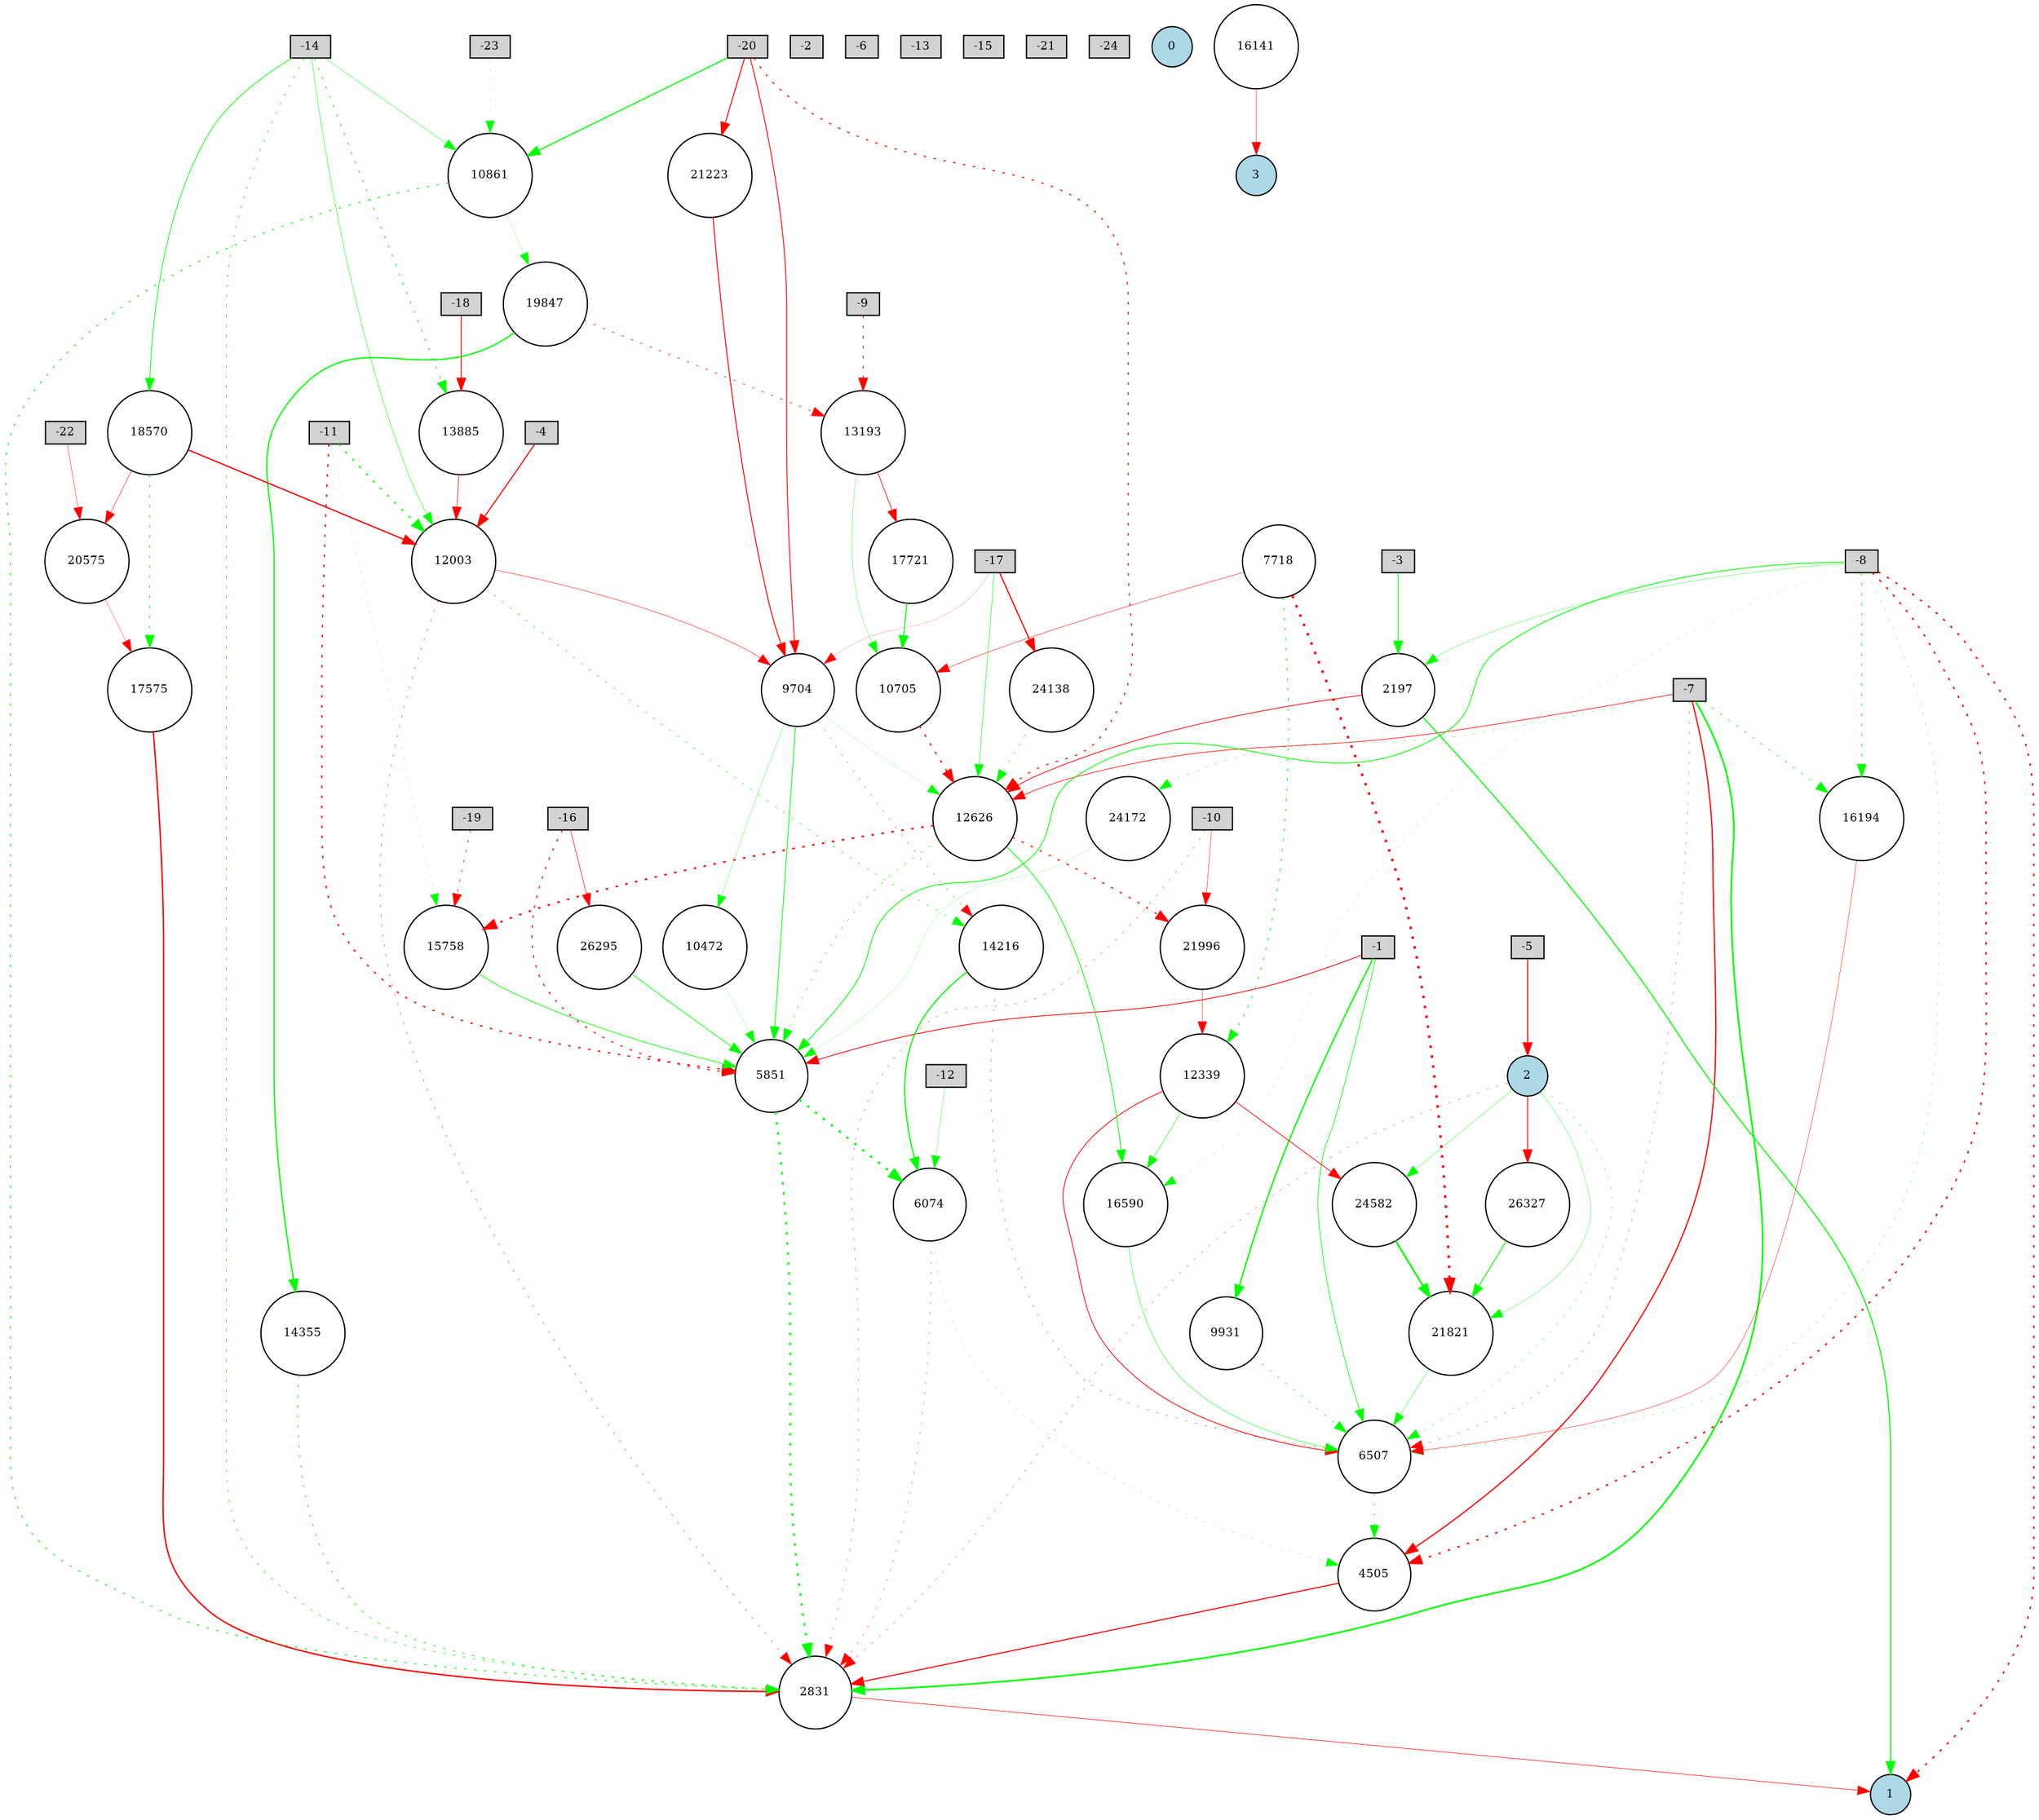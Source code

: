 digraph {
	node [fontsize=9 height=0.2 shape=circle width=0.2]
	-1 [fillcolor=lightgray shape=box style=filled]
	-2 [fillcolor=lightgray shape=box style=filled]
	-3 [fillcolor=lightgray shape=box style=filled]
	-4 [fillcolor=lightgray shape=box style=filled]
	-5 [fillcolor=lightgray shape=box style=filled]
	-6 [fillcolor=lightgray shape=box style=filled]
	-7 [fillcolor=lightgray shape=box style=filled]
	-8 [fillcolor=lightgray shape=box style=filled]
	-9 [fillcolor=lightgray shape=box style=filled]
	-10 [fillcolor=lightgray shape=box style=filled]
	-11 [fillcolor=lightgray shape=box style=filled]
	-12 [fillcolor=lightgray shape=box style=filled]
	-13 [fillcolor=lightgray shape=box style=filled]
	-14 [fillcolor=lightgray shape=box style=filled]
	-15 [fillcolor=lightgray shape=box style=filled]
	-16 [fillcolor=lightgray shape=box style=filled]
	-17 [fillcolor=lightgray shape=box style=filled]
	-18 [fillcolor=lightgray shape=box style=filled]
	-19 [fillcolor=lightgray shape=box style=filled]
	-20 [fillcolor=lightgray shape=box style=filled]
	-21 [fillcolor=lightgray shape=box style=filled]
	-22 [fillcolor=lightgray shape=box style=filled]
	-23 [fillcolor=lightgray shape=box style=filled]
	-24 [fillcolor=lightgray shape=box style=filled]
	0 [fillcolor=lightblue style=filled]
	1 [fillcolor=lightblue style=filled]
	2 [fillcolor=lightblue style=filled]
	3 [fillcolor=lightblue style=filled]
	24582 [fillcolor=white style=filled]
	19847 [fillcolor=white style=filled]
	14216 [fillcolor=white style=filled]
	13193 [fillcolor=white style=filled]
	18570 [fillcolor=white style=filled]
	16141 [fillcolor=white style=filled]
	15758 [fillcolor=white style=filled]
	2831 [fillcolor=white style=filled]
	14355 [fillcolor=white style=filled]
	2197 [fillcolor=white style=filled]
	4505 [fillcolor=white style=filled]
	7718 [fillcolor=white style=filled]
	17575 [fillcolor=white style=filled]
	12339 [fillcolor=white style=filled]
	26295 [fillcolor=white style=filled]
	17721 [fillcolor=white style=filled]
	6074 [fillcolor=white style=filled]
	13885 [fillcolor=white style=filled]
	21821 [fillcolor=white style=filled]
	16194 [fillcolor=white style=filled]
	24138 [fillcolor=white style=filled]
	9931 [fillcolor=white style=filled]
	16590 [fillcolor=white style=filled]
	10705 [fillcolor=white style=filled]
	12626 [fillcolor=white style=filled]
	26327 [fillcolor=white style=filled]
	5851 [fillcolor=white style=filled]
	20575 [fillcolor=white style=filled]
	12003 [fillcolor=white style=filled]
	21223 [fillcolor=white style=filled]
	9704 [fillcolor=white style=filled]
	10472 [fillcolor=white style=filled]
	6507 [fillcolor=white style=filled]
	21996 [fillcolor=white style=filled]
	24172 [fillcolor=white style=filled]
	10861 [fillcolor=white style=filled]
	-7 -> 6507 [color=red penwidth=0.22193890896353063 style=dotted]
	12626 -> 21996 [color=red penwidth=0.886477892918479 style=dotted]
	24582 -> 21821 [color=green penwidth=1.3537366685200167 style=solid]
	16590 -> 6507 [color=green penwidth=0.34789554087025576 style=solid]
	-10 -> 2831 [color=red penwidth=0.24397329677566312 style=dotted]
	12339 -> 16590 [color=green penwidth=0.37341669857061666 style=solid]
	2831 -> 1 [color=red penwidth=0.4195743494487685 style=solid]
	-1 -> 9931 [color=green penwidth=1.099218412712156 style=solid]
	-16 -> 5851 [color=red penwidth=0.824709553990236 style=dotted]
	10861 -> 19847 [color=green penwidth=0.1356778156358715 style=solid]
	-7 -> 2831 [color=green penwidth=1.3218456377519 style=solid]
	-7 -> 16194 [color=green penwidth=0.4938994068741005 style=dotted]
	-8 -> 6507 [color=green penwidth=0.24089040677304918 style=dotted]
	2197 -> 12626 [color=red penwidth=0.5743410072470228 style=solid]
	12003 -> 9704 [color=red penwidth=0.3257048568476183 style=solid]
	-14 -> 12003 [color=green penwidth=0.35703304252502 style=solid]
	9931 -> 6507 [color=green penwidth=0.4089068396998523 style=dotted]
	-20 -> 10861 [color=green penwidth=0.8881286160018069 style=solid]
	26327 -> 21821 [color=green penwidth=0.7063741852414109 style=solid]
	-7 -> 4505 [color=red penwidth=0.9567461929006802 style=solid]
	-1 -> 6507 [color=green penwidth=0.5214794818646956 style=solid]
	13193 -> 10705 [color=green penwidth=0.24247856104405668 style=solid]
	6074 -> 4505 [color=green penwidth=0.1769685942256972 style=dotted]
	6074 -> 2831 [color=red penwidth=0.23086911535605156 style=dotted]
	-22 -> 20575 [color=red penwidth=0.29576369216913334 style=solid]
	2 -> 24582 [color=green penwidth=0.25885034392080236 style=solid]
	17575 -> 2831 [color=red penwidth=1.1162605782514126 style=solid]
	-23 -> 10861 [color=green penwidth=0.188161322023144 style=dotted]
	-19 -> 15758 [color=red penwidth=0.5082911796161651 style=dotted]
	13885 -> 12003 [color=red penwidth=0.45750626610817346 style=solid]
	16194 -> 6507 [color=red penwidth=0.30137194926631794 style=solid]
	-11 -> 15758 [color=green penwidth=0.1368586643444537 style=dotted]
	-7 -> 24172 [color=green penwidth=0.27524588942882755 style=dotted]
	21821 -> 6507 [color=green penwidth=0.2970765378179553 style=solid]
	-8 -> 4505 [color=red penwidth=1.1322522802733315 style=dotted]
	9704 -> 14216 [color=red penwidth=0.23277744930357322 style=dotted]
	-4 -> 12003 [color=red penwidth=0.8602426967806478 style=solid]
	10705 -> 12626 [color=red penwidth=1.0090848847526066 style=dotted]
	-12 -> 6074 [color=green penwidth=0.24459347713304977 style=solid]
	2 -> 21821 [color=green penwidth=0.24863048465470636 style=solid]
	12339 -> 24582 [color=red penwidth=0.5444193078576125 style=solid]
	7718 -> 21821 [color=red penwidth=1.9302447695503948 style=dotted]
	-14 -> 2831 [color=green penwidth=0.4936923510094118 style=dotted]
	-10 -> 21996 [color=red penwidth=0.32033046731961135 style=solid]
	12626 -> 16590 [color=green penwidth=0.610753854921895 style=solid]
	-11 -> 12003 [color=green penwidth=1.1076396978089484 style=dotted]
	15758 -> 5851 [color=green penwidth=0.5419842158870207 style=solid]
	-14 -> 13885 [color=green penwidth=0.6119598669524012 style=dotted]
	-20 -> 9704 [color=red penwidth=0.6703429033721872 style=solid]
	18570 -> 20575 [color=red penwidth=0.33027588056199636 style=solid]
	-1 -> 5851 [color=red penwidth=0.6238785441402658 style=solid]
	-14 -> 10861 [color=green penwidth=0.30921162689235904 style=solid]
	20575 -> 17575 [color=red penwidth=0.22651762051226162 style=solid]
	2 -> 6507 [color=green penwidth=0.29048414346686857 style=dotted]
	14355 -> 2831 [color=green penwidth=0.5630825674132224 style=dotted]
	9704 -> 12626 [color=green penwidth=0.11980889174375645 style=solid]
	10472 -> 5851 [color=green penwidth=0.13887617063071006 style=solid]
	9704 -> 5851 [color=green penwidth=0.6156559065352354 style=solid]
	17721 -> 10705 [color=green penwidth=0.7762742139238078 style=solid]
	7718 -> 12339 [color=green penwidth=0.6289543675021697 style=dotted]
	5851 -> 6074 [color=green penwidth=1.7063799034634604 style=dotted]
	24172 -> 5851 [color=green penwidth=0.12360808494332928 style=solid]
	16141 -> 3 [color=red penwidth=0.3158076072930005 style=solid]
	2197 -> 1 [color=green penwidth=0.8788001920252081 style=solid]
	14216 -> 6507 [color=red penwidth=0.2523613082510625 style=dotted]
	10861 -> 2831 [color=green penwidth=0.7024317489495455 style=dotted]
	12626 -> 5851 [color=green penwidth=0.38419184226219605 style=dotted]
	21996 -> 12339 [color=red penwidth=0.30241655421188174 style=solid]
	24138 -> 12626 [color=green penwidth=0.3754385144354303 style=dotted]
	19847 -> 14355 [color=green penwidth=1.015320937365052 style=solid]
	-8 -> 1 [color=red penwidth=1.138364900630126 style=dotted]
	4505 -> 2831 [color=red penwidth=0.8405351996024386 style=solid]
	21223 -> 9704 [color=red penwidth=0.7397322940224155 style=solid]
	13193 -> 17721 [color=red penwidth=0.53781834678286 style=solid]
	12003 -> 14216 [color=green penwidth=0.3944146660373362 style=dotted]
	-14 -> 18570 [color=green penwidth=0.5679008927031434 style=solid]
	-5 -> 2 [color=red penwidth=0.7989398749694304 style=solid]
	-3 -> 2197 [color=green penwidth=0.658362274462757 style=solid]
	-11 -> 5851 [color=red penwidth=1.0208230120821826 style=dotted]
	18570 -> 17575 [color=green penwidth=0.6138131674951212 style=dotted]
	5851 -> 2831 [color=green penwidth=1.5662326788089536 style=dotted]
	-8 -> 5851 [color=green penwidth=0.6404308535637682 style=solid]
	12626 -> 15758 [color=red penwidth=1.3452375378722474 style=dotted]
	-16 -> 26295 [color=red penwidth=0.41571704480368077 style=solid]
	-9 -> 13193 [color=red penwidth=0.6949167992493126 style=dotted]
	-8 -> 16590 [color=green penwidth=0.12434521481947786 style=dotted]
	-17 -> 9704 [color=red penwidth=0.12480087847558777 style=solid]
	-17 -> 12626 [color=green penwidth=0.38664255750844234 style=solid]
	26295 -> 5851 [color=green penwidth=0.5355851486481328 style=solid]
	6507 -> 4505 [color=green penwidth=0.49443915873585353 style=dotted]
	-8 -> 2197 [color=green penwidth=0.24801487699575073 style=solid]
	12339 -> 6507 [color=red penwidth=0.6059941934189715 style=solid]
	-18 -> 13885 [color=red penwidth=0.7031159896867587 style=solid]
	19847 -> 13193 [color=red penwidth=0.46415819594470153 style=dotted]
	12003 -> 2831 [color=red penwidth=0.29584911953937987 style=dotted]
	-7 -> 12626 [color=red penwidth=0.47784694879287426 style=solid]
	-20 -> 21223 [color=red penwidth=0.7458976763343884 style=solid]
	-17 -> 24138 [color=red penwidth=0.9231860782168713 style=solid]
	2 -> 26327 [color=red penwidth=0.6695331377573412 style=solid]
	-20 -> 12626 [color=red penwidth=0.8080503312333324 style=dotted]
	9704 -> 10472 [color=green penwidth=0.22577208447671326 style=solid]
	-8 -> 16194 [color=green penwidth=0.6418806549914855 style=dotted]
	2 -> 2831 [color=red penwidth=0.23120713380269606 style=dotted]
	7718 -> 10705 [color=red penwidth=0.3301594133042619 style=solid]
	18570 -> 12003 [color=red penwidth=1.00926664401205 style=solid]
	14216 -> 6074 [color=green penwidth=0.9427654498194658 style=solid]
}
